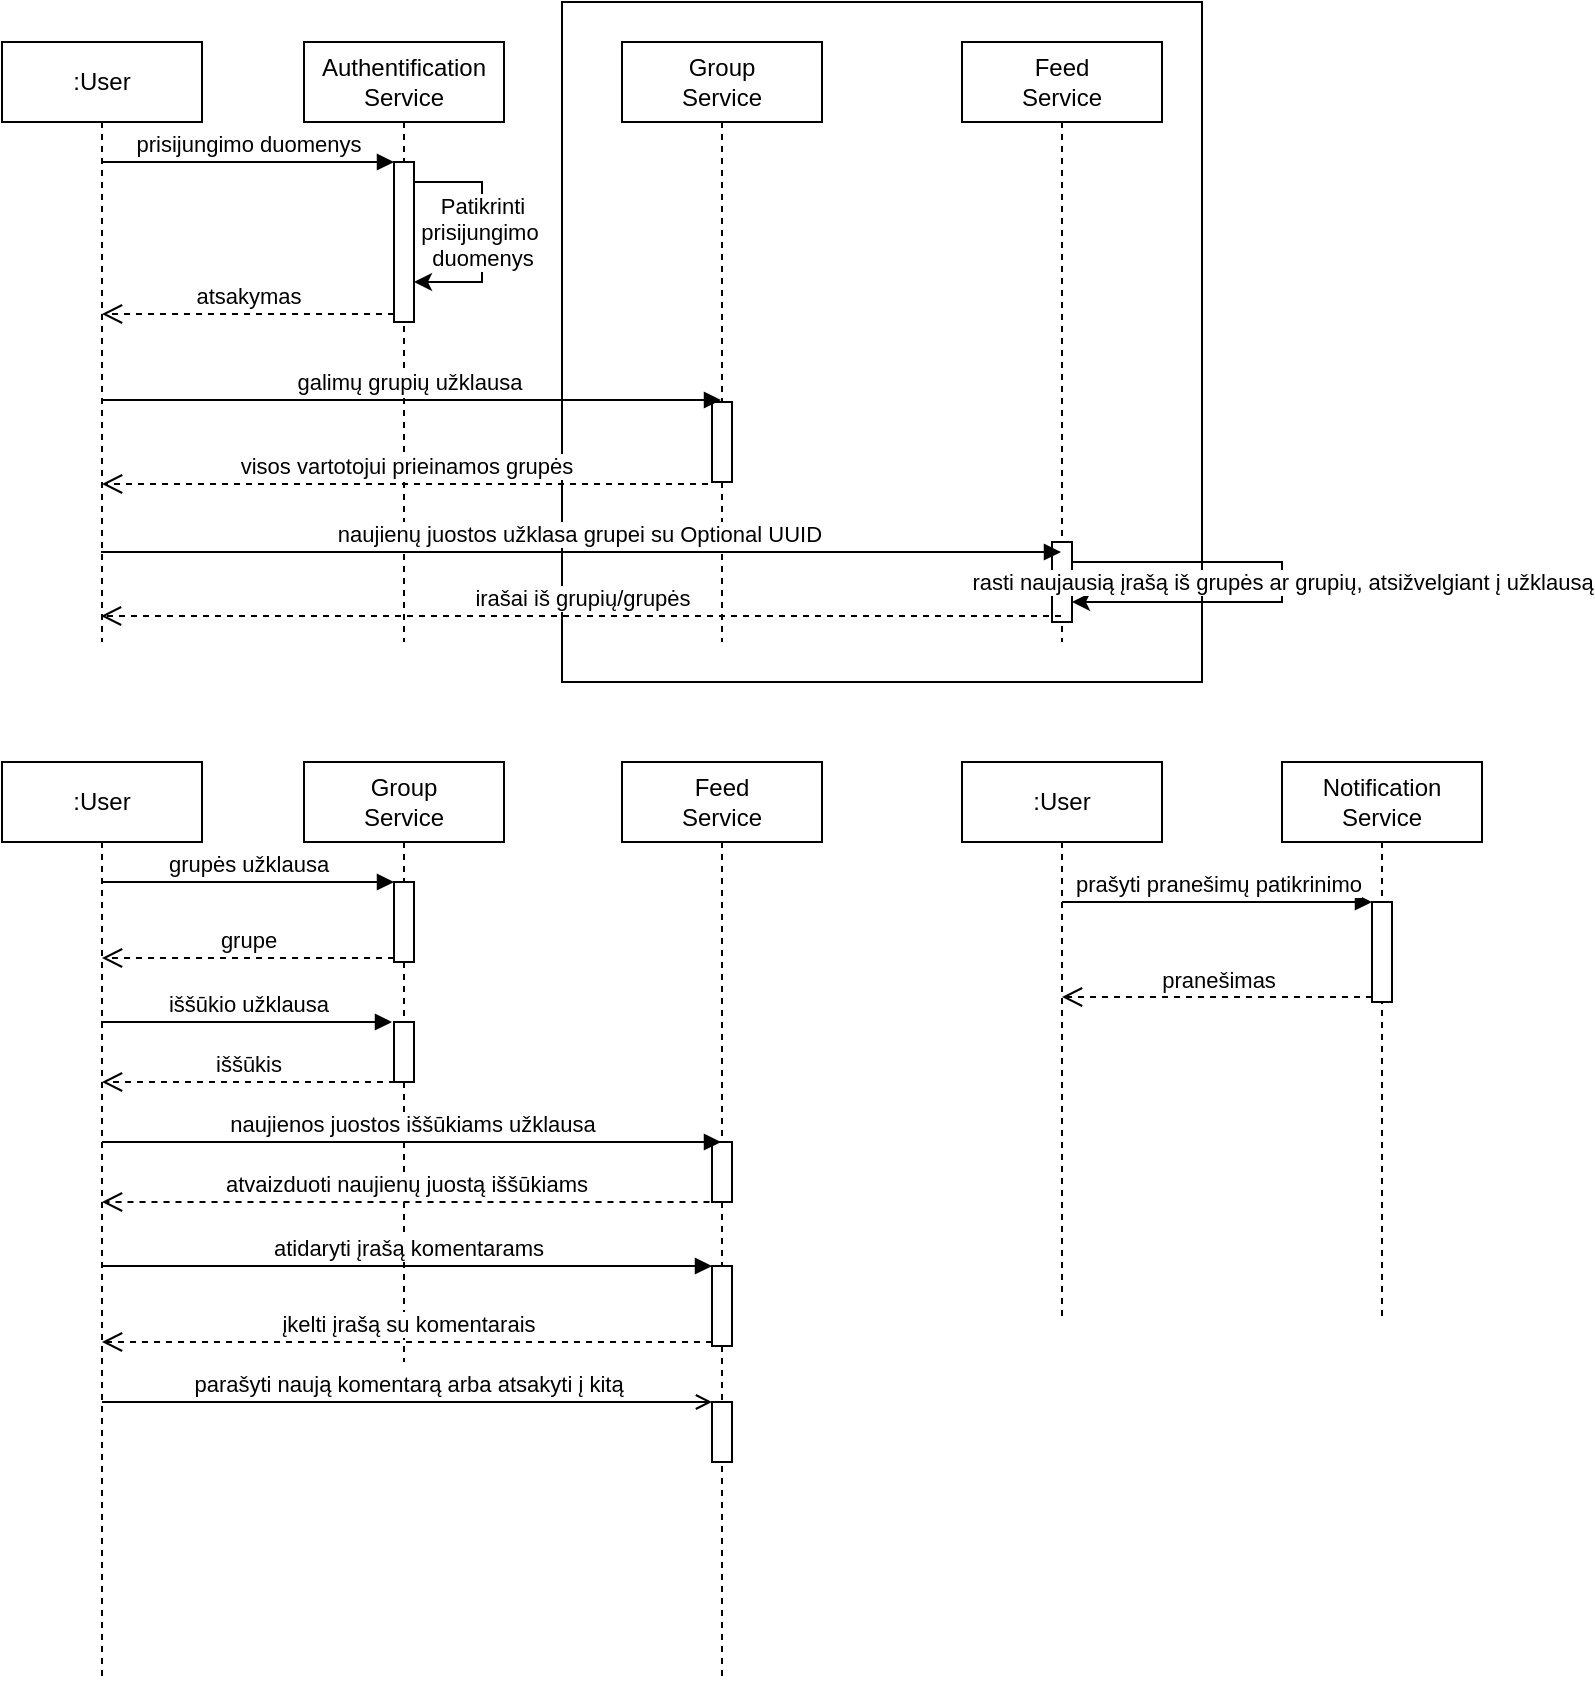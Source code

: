 <mxfile version="17.4.6" type="device"><diagram id="kgpKYQtTHZ0yAKxKKP6v" name="Page-1"><mxGraphModel dx="1151" dy="630" grid="1" gridSize="10" guides="1" tooltips="1" connect="1" arrows="1" fold="1" page="1" pageScale="1" pageWidth="850" pageHeight="1100" math="0" shadow="0"><root><mxCell id="0"/><mxCell id="1" parent="0"/><mxCell id="z4mm2A38xn8v1KoBh1hq-18" value="" style="rounded=0;whiteSpace=wrap;html=1;" parent="1" vertex="1"><mxGeometry x="320" y="20" width="320" height="340" as="geometry"/></mxCell><mxCell id="z4mm2A38xn8v1KoBh1hq-1" value=":User" style="shape=umlLifeline;perimeter=lifelinePerimeter;whiteSpace=wrap;html=1;container=1;collapsible=0;recursiveResize=0;outlineConnect=0;" parent="1" vertex="1"><mxGeometry x="40" y="40" width="100" height="300" as="geometry"/></mxCell><mxCell id="z4mm2A38xn8v1KoBh1hq-2" value="Authentification&lt;br&gt;Service" style="shape=umlLifeline;perimeter=lifelinePerimeter;whiteSpace=wrap;html=1;container=1;collapsible=0;recursiveResize=0;outlineConnect=0;" parent="1" vertex="1"><mxGeometry x="191" y="40" width="100" height="300" as="geometry"/></mxCell><mxCell id="z4mm2A38xn8v1KoBh1hq-3" value="" style="html=1;points=[];perimeter=orthogonalPerimeter;" parent="z4mm2A38xn8v1KoBh1hq-2" vertex="1"><mxGeometry x="45" y="60" width="10" height="80" as="geometry"/></mxCell><mxCell id="z4mm2A38xn8v1KoBh1hq-6" value="&lt;div&gt;Patikrinti&lt;/div&gt;&lt;div&gt;prisijungimo&amp;nbsp;&lt;/div&gt;&lt;div&gt;duomenys&lt;/div&gt;" style="edgeStyle=orthogonalEdgeStyle;rounded=0;orthogonalLoop=1;jettySize=auto;html=1;" parent="z4mm2A38xn8v1KoBh1hq-2" source="z4mm2A38xn8v1KoBh1hq-3" target="z4mm2A38xn8v1KoBh1hq-3" edge="1"><mxGeometry relative="1" as="geometry"><Array as="points"><mxPoint x="89" y="70"/><mxPoint x="89" y="120"/></Array></mxGeometry></mxCell><mxCell id="z4mm2A38xn8v1KoBh1hq-4" value="prisijungimo duomenys" style="html=1;verticalAlign=bottom;endArrow=block;entryX=0;entryY=0;rounded=0;" parent="1" source="z4mm2A38xn8v1KoBh1hq-1" target="z4mm2A38xn8v1KoBh1hq-3" edge="1"><mxGeometry relative="1" as="geometry"><mxPoint x="161" y="100" as="sourcePoint"/></mxGeometry></mxCell><mxCell id="z4mm2A38xn8v1KoBh1hq-5" value="atsakymas" style="html=1;verticalAlign=bottom;endArrow=open;dashed=1;endSize=8;exitX=0;exitY=0.95;rounded=0;" parent="1" source="z4mm2A38xn8v1KoBh1hq-3" target="z4mm2A38xn8v1KoBh1hq-1" edge="1"><mxGeometry relative="1" as="geometry"><mxPoint x="161" y="176" as="targetPoint"/></mxGeometry></mxCell><mxCell id="z4mm2A38xn8v1KoBh1hq-7" value="Group&lt;br&gt;Service" style="shape=umlLifeline;perimeter=lifelinePerimeter;whiteSpace=wrap;html=1;container=1;collapsible=0;recursiveResize=0;outlineConnect=0;" parent="1" vertex="1"><mxGeometry x="350" y="40" width="100" height="300" as="geometry"/></mxCell><mxCell id="z4mm2A38xn8v1KoBh1hq-9" value="" style="html=1;points=[];perimeter=orthogonalPerimeter;" parent="z4mm2A38xn8v1KoBh1hq-7" vertex="1"><mxGeometry x="45" y="180" width="10" height="40" as="geometry"/></mxCell><mxCell id="z4mm2A38xn8v1KoBh1hq-8" value="galimų grupių užklausa&amp;nbsp;" style="html=1;verticalAlign=bottom;endArrow=block;rounded=0;" parent="1" edge="1"><mxGeometry width="80" relative="1" as="geometry"><mxPoint x="89.5" y="219" as="sourcePoint"/><mxPoint x="399.5" y="219" as="targetPoint"/></mxGeometry></mxCell><mxCell id="z4mm2A38xn8v1KoBh1hq-10" value="visos vartotojui prieinamos grupės" style="html=1;verticalAlign=bottom;endArrow=open;dashed=1;endSize=8;rounded=0;exitX=-0.2;exitY=1.025;exitDx=0;exitDy=0;exitPerimeter=0;" parent="1" source="z4mm2A38xn8v1KoBh1hq-9" target="z4mm2A38xn8v1KoBh1hq-1" edge="1"><mxGeometry relative="1" as="geometry"><mxPoint x="400" y="390" as="sourcePoint"/><mxPoint x="320" y="390" as="targetPoint"/></mxGeometry></mxCell><mxCell id="z4mm2A38xn8v1KoBh1hq-11" value="Feed&lt;br&gt;Service" style="shape=umlLifeline;perimeter=lifelinePerimeter;whiteSpace=wrap;html=1;container=1;collapsible=0;recursiveResize=0;outlineConnect=0;" parent="1" vertex="1"><mxGeometry x="520" y="40" width="100" height="300" as="geometry"/></mxCell><mxCell id="z4mm2A38xn8v1KoBh1hq-15" value="" style="html=1;points=[];perimeter=orthogonalPerimeter;" parent="z4mm2A38xn8v1KoBh1hq-11" vertex="1"><mxGeometry x="45" y="250" width="10" height="40" as="geometry"/></mxCell><mxCell id="z4mm2A38xn8v1KoBh1hq-17" value="rasti naujausią įrašą iš grupės ar grupių, atsižvelgiant į užklausą" style="edgeStyle=orthogonalEdgeStyle;rounded=0;orthogonalLoop=1;jettySize=auto;html=1;" parent="z4mm2A38xn8v1KoBh1hq-11" source="z4mm2A38xn8v1KoBh1hq-15" target="z4mm2A38xn8v1KoBh1hq-15" edge="1"><mxGeometry relative="1" as="geometry"><Array as="points"><mxPoint x="160" y="270"/></Array></mxGeometry></mxCell><mxCell id="z4mm2A38xn8v1KoBh1hq-12" value="naujienų juostos užklasa grupei su Optional UUID&amp;nbsp;" style="html=1;verticalAlign=bottom;endArrow=block;rounded=0;" parent="1" edge="1"><mxGeometry width="80" relative="1" as="geometry"><mxPoint x="89.5" y="295" as="sourcePoint"/><mxPoint x="569.5" y="295" as="targetPoint"/></mxGeometry></mxCell><mxCell id="z4mm2A38xn8v1KoBh1hq-16" value="irašai iš grupių/grupės" style="html=1;verticalAlign=bottom;endArrow=open;dashed=1;endSize=8;rounded=0;" parent="1" edge="1"><mxGeometry relative="1" as="geometry"><mxPoint x="569.5" y="327" as="sourcePoint"/><mxPoint x="89.5" y="327" as="targetPoint"/></mxGeometry></mxCell><mxCell id="z4mm2A38xn8v1KoBh1hq-19" value=":User" style="shape=umlLifeline;perimeter=lifelinePerimeter;whiteSpace=wrap;html=1;container=1;collapsible=0;recursiveResize=0;outlineConnect=0;" parent="1" vertex="1"><mxGeometry x="40" y="400" width="100" height="460" as="geometry"/></mxCell><mxCell id="z4mm2A38xn8v1KoBh1hq-20" value="Group&lt;br&gt;Service" style="shape=umlLifeline;perimeter=lifelinePerimeter;whiteSpace=wrap;html=1;container=1;collapsible=0;recursiveResize=0;outlineConnect=0;" parent="1" vertex="1"><mxGeometry x="191" y="400" width="100" height="300" as="geometry"/></mxCell><mxCell id="z4mm2A38xn8v1KoBh1hq-21" value="" style="html=1;points=[];perimeter=orthogonalPerimeter;" parent="z4mm2A38xn8v1KoBh1hq-20" vertex="1"><mxGeometry x="45" y="60" width="10" height="40" as="geometry"/></mxCell><mxCell id="z4mm2A38xn8v1KoBh1hq-30" value="" style="html=1;points=[];perimeter=orthogonalPerimeter;" parent="z4mm2A38xn8v1KoBh1hq-20" vertex="1"><mxGeometry x="45" y="130" width="10" height="30" as="geometry"/></mxCell><mxCell id="z4mm2A38xn8v1KoBh1hq-32" value="iššūkis" style="html=1;verticalAlign=bottom;endArrow=open;dashed=1;endSize=8;exitX=0;exitY=0.95;rounded=0;" parent="z4mm2A38xn8v1KoBh1hq-20" edge="1"><mxGeometry relative="1" as="geometry"><mxPoint x="-101" y="160" as="targetPoint"/><mxPoint x="45.5" y="160" as="sourcePoint"/></mxGeometry></mxCell><mxCell id="z4mm2A38xn8v1KoBh1hq-35" value="atvaizduoti naujienų juostą iššūkiams" style="html=1;verticalAlign=bottom;endArrow=open;dashed=1;endSize=8;exitX=-0.125;exitY=1;rounded=0;exitDx=0;exitDy=0;exitPerimeter=0;" parent="z4mm2A38xn8v1KoBh1hq-20" source="z4mm2A38xn8v1KoBh1hq-33" edge="1"><mxGeometry relative="1" as="geometry"><mxPoint x="-101" y="220" as="targetPoint"/><mxPoint x="202.75" y="230" as="sourcePoint"/></mxGeometry></mxCell><mxCell id="z4mm2A38xn8v1KoBh1hq-22" value="grupės užklausa" style="html=1;verticalAlign=bottom;endArrow=block;entryX=0;entryY=0;rounded=0;" parent="1" source="z4mm2A38xn8v1KoBh1hq-19" target="z4mm2A38xn8v1KoBh1hq-21" edge="1"><mxGeometry relative="1" as="geometry"><mxPoint x="166" y="460" as="sourcePoint"/></mxGeometry></mxCell><mxCell id="z4mm2A38xn8v1KoBh1hq-23" value="grupe" style="html=1;verticalAlign=bottom;endArrow=open;dashed=1;endSize=8;exitX=0;exitY=0.95;rounded=0;" parent="1" source="z4mm2A38xn8v1KoBh1hq-21" target="z4mm2A38xn8v1KoBh1hq-19" edge="1"><mxGeometry relative="1" as="geometry"><mxPoint x="166" y="536" as="targetPoint"/></mxGeometry></mxCell><mxCell id="z4mm2A38xn8v1KoBh1hq-24" value="Feed&lt;br&gt;Service" style="shape=umlLifeline;perimeter=lifelinePerimeter;whiteSpace=wrap;html=1;container=1;collapsible=0;recursiveResize=0;outlineConnect=0;" parent="1" vertex="1"><mxGeometry x="350" y="400" width="100" height="460" as="geometry"/></mxCell><mxCell id="z4mm2A38xn8v1KoBh1hq-27" value="" style="html=1;points=[];perimeter=orthogonalPerimeter;" parent="z4mm2A38xn8v1KoBh1hq-24" vertex="1"><mxGeometry x="45" y="252" width="10" height="40" as="geometry"/></mxCell><mxCell id="z4mm2A38xn8v1KoBh1hq-33" value="" style="html=1;points=[];perimeter=orthogonalPerimeter;" parent="z4mm2A38xn8v1KoBh1hq-24" vertex="1"><mxGeometry x="45" y="190" width="10" height="30" as="geometry"/></mxCell><mxCell id="z4mm2A38xn8v1KoBh1hq-36" value="" style="html=1;points=[];perimeter=orthogonalPerimeter;" parent="z4mm2A38xn8v1KoBh1hq-24" vertex="1"><mxGeometry x="45" y="320" width="10" height="30" as="geometry"/></mxCell><mxCell id="z4mm2A38xn8v1KoBh1hq-29" value="įkelti įrašą su komentarais" style="html=1;verticalAlign=bottom;endArrow=open;dashed=1;endSize=8;exitX=0;exitY=0.95;rounded=0;" parent="1" source="z4mm2A38xn8v1KoBh1hq-27" target="z4mm2A38xn8v1KoBh1hq-19" edge="1"><mxGeometry relative="1" as="geometry"><mxPoint x="325" y="596" as="targetPoint"/></mxGeometry></mxCell><mxCell id="z4mm2A38xn8v1KoBh1hq-28" value="atidaryti įrašą komentarams" style="html=1;verticalAlign=bottom;endArrow=block;entryX=0;entryY=0;rounded=0;" parent="1" source="z4mm2A38xn8v1KoBh1hq-19" target="z4mm2A38xn8v1KoBh1hq-27" edge="1"><mxGeometry relative="1" as="geometry"><mxPoint x="325" y="520" as="sourcePoint"/></mxGeometry></mxCell><mxCell id="z4mm2A38xn8v1KoBh1hq-31" value="iššūkio užklausa" style="html=1;verticalAlign=bottom;endArrow=block;rounded=0;entryX=-0.1;entryY=0;entryDx=0;entryDy=0;entryPerimeter=0;" parent="1" edge="1"><mxGeometry width="80" relative="1" as="geometry"><mxPoint x="89.5" y="530" as="sourcePoint"/><mxPoint x="235" y="530" as="targetPoint"/></mxGeometry></mxCell><mxCell id="z4mm2A38xn8v1KoBh1hq-34" value="naujienos juostos iššūkiams užklausa" style="html=1;verticalAlign=bottom;endArrow=block;rounded=0;" parent="1" target="z4mm2A38xn8v1KoBh1hq-24" edge="1"><mxGeometry width="80" relative="1" as="geometry"><mxPoint x="90" y="590" as="sourcePoint"/><mxPoint x="235.5" y="590" as="targetPoint"/><Array as="points"><mxPoint x="160.5" y="590"/></Array></mxGeometry></mxCell><mxCell id="z4mm2A38xn8v1KoBh1hq-37" value="parašyti naują komentarą arba atsakyti į kitą" style="html=1;verticalAlign=bottom;endArrow=open;entryX=0;entryY=0;rounded=0;endFill=0;" parent="1" source="z4mm2A38xn8v1KoBh1hq-19" target="z4mm2A38xn8v1KoBh1hq-36" edge="1"><mxGeometry relative="1" as="geometry"><mxPoint x="325" y="720" as="sourcePoint"/></mxGeometry></mxCell><mxCell id="z4mm2A38xn8v1KoBh1hq-39" value=":User" style="shape=umlLifeline;perimeter=lifelinePerimeter;whiteSpace=wrap;html=1;container=1;collapsible=0;recursiveResize=0;outlineConnect=0;" parent="1" vertex="1"><mxGeometry x="520" y="400" width="100" height="280" as="geometry"/></mxCell><mxCell id="z4mm2A38xn8v1KoBh1hq-40" value="Notification&lt;br&gt;Service" style="shape=umlLifeline;perimeter=lifelinePerimeter;whiteSpace=wrap;html=1;container=1;collapsible=0;recursiveResize=0;outlineConnect=0;" parent="1" vertex="1"><mxGeometry x="680" y="400" width="100" height="280" as="geometry"/></mxCell><mxCell id="z4mm2A38xn8v1KoBh1hq-41" value="" style="html=1;points=[];perimeter=orthogonalPerimeter;" parent="z4mm2A38xn8v1KoBh1hq-40" vertex="1"><mxGeometry x="45" y="70" width="10" height="50" as="geometry"/></mxCell><mxCell id="z4mm2A38xn8v1KoBh1hq-42" value="prašyti pranešimų patikrinimo" style="html=1;verticalAlign=bottom;endArrow=block;entryX=0;entryY=0;rounded=0;" parent="1" source="z4mm2A38xn8v1KoBh1hq-39" target="z4mm2A38xn8v1KoBh1hq-41" edge="1"><mxGeometry relative="1" as="geometry"><mxPoint x="660" y="470" as="sourcePoint"/></mxGeometry></mxCell><mxCell id="z4mm2A38xn8v1KoBh1hq-43" value="pranešimas" style="html=1;verticalAlign=bottom;endArrow=open;dashed=1;endSize=8;exitX=0;exitY=0.95;rounded=0;" parent="1" source="z4mm2A38xn8v1KoBh1hq-41" target="z4mm2A38xn8v1KoBh1hq-39" edge="1"><mxGeometry relative="1" as="geometry"><mxPoint x="660" y="546" as="targetPoint"/></mxGeometry></mxCell></root></mxGraphModel></diagram></mxfile>